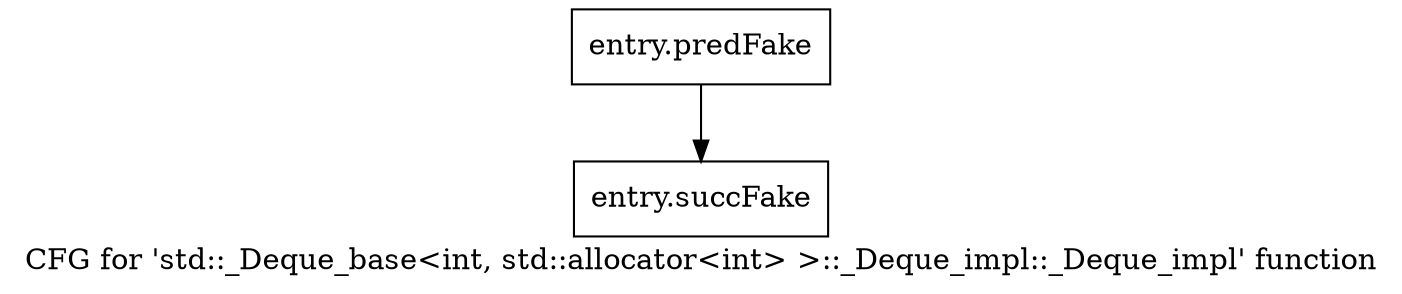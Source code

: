 digraph "CFG for 'std::_Deque_base\<int, std::allocator\<int\> \>::_Deque_impl::_Deque_impl' function" {
	label="CFG for 'std::_Deque_base\<int, std::allocator\<int\> \>::_Deque_impl::_Deque_impl' function";

	Node0x4a502a0 [shape=record,filename="",linenumber="",label="{entry.predFake}"];
	Node0x4a502a0 -> Node0x48098d0[ callList="" memoryops="" filename="/proj/xbuilds/2019.2_0801_1/installs/lin64/Vivado/HEAD/tps/lnx64/gcc-6.2.0/lib/gcc/x86_64-pc-linux-gnu/6.2.0/../../../../include/c++/6.2.0/bits/stl_deque.h"];
	Node0x48098d0 [shape=record,filename="/proj/xbuilds/2019.2_0801_1/installs/lin64/Vivado/HEAD/tps/lnx64/gcc-6.2.0/lib/gcc/x86_64-pc-linux-gnu/6.2.0/../../../../include/c++/6.2.0/bits/stl_deque.h",linenumber="558",label="{entry.succFake}"];
}
